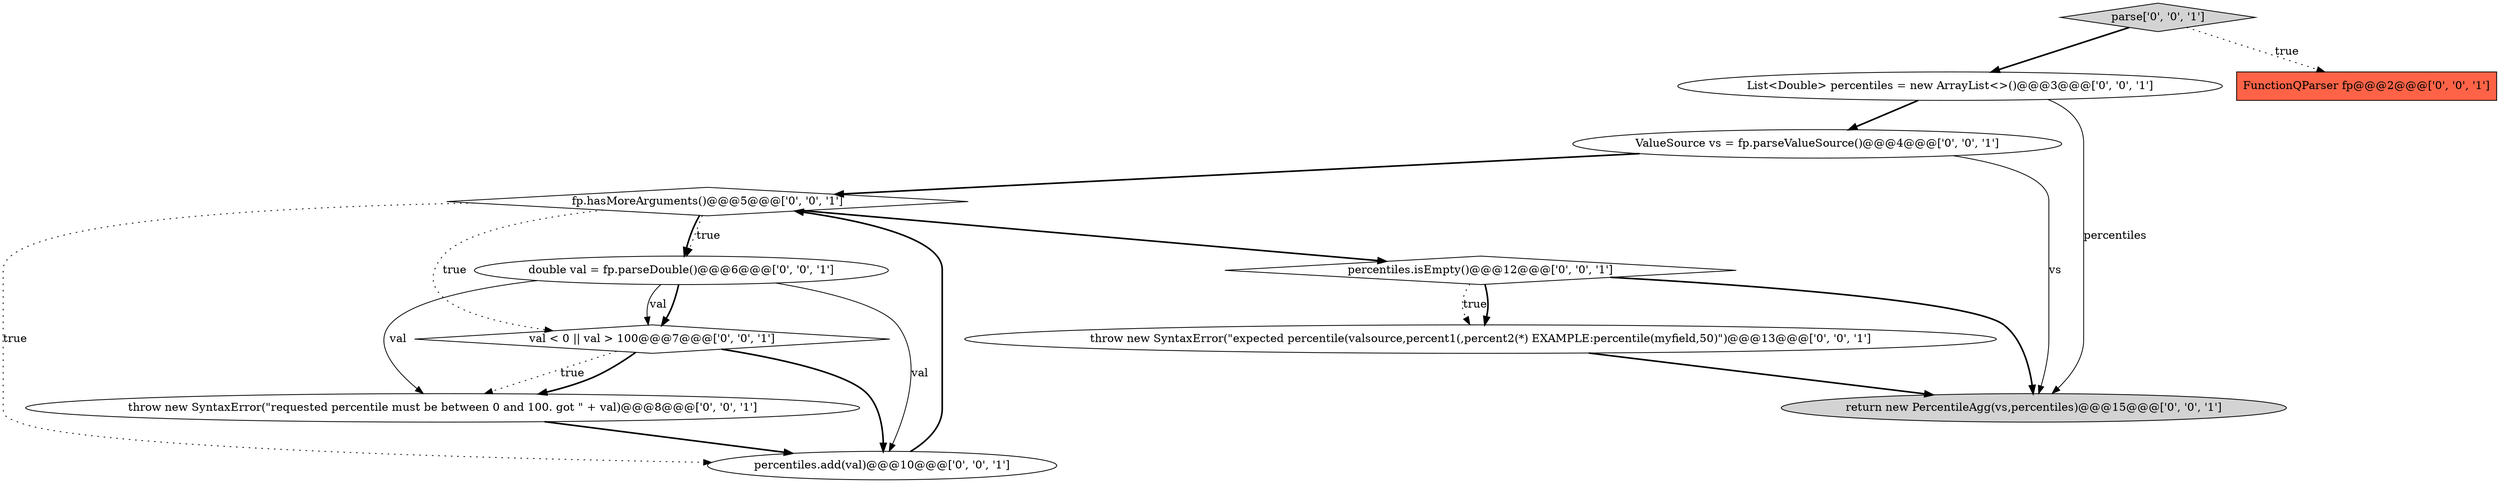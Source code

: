 digraph {
3 [style = filled, label = "List<Double> percentiles = new ArrayList<>()@@@3@@@['0', '0', '1']", fillcolor = white, shape = ellipse image = "AAA0AAABBB3BBB"];
6 [style = filled, label = "FunctionQParser fp@@@2@@@['0', '0', '1']", fillcolor = tomato, shape = box image = "AAA0AAABBB3BBB"];
9 [style = filled, label = "throw new SyntaxError(\"expected percentile(valsource,percent1(,percent2(*) EXAMPLE:percentile(myfield,50)\")@@@13@@@['0', '0', '1']", fillcolor = white, shape = ellipse image = "AAA0AAABBB3BBB"];
5 [style = filled, label = "fp.hasMoreArguments()@@@5@@@['0', '0', '1']", fillcolor = white, shape = diamond image = "AAA0AAABBB3BBB"];
8 [style = filled, label = "val < 0 || val > 100@@@7@@@['0', '0', '1']", fillcolor = white, shape = diamond image = "AAA0AAABBB3BBB"];
0 [style = filled, label = "double val = fp.parseDouble()@@@6@@@['0', '0', '1']", fillcolor = white, shape = ellipse image = "AAA0AAABBB3BBB"];
10 [style = filled, label = "return new PercentileAgg(vs,percentiles)@@@15@@@['0', '0', '1']", fillcolor = lightgray, shape = ellipse image = "AAA0AAABBB3BBB"];
2 [style = filled, label = "percentiles.isEmpty()@@@12@@@['0', '0', '1']", fillcolor = white, shape = diamond image = "AAA0AAABBB3BBB"];
7 [style = filled, label = "throw new SyntaxError(\"requested percentile must be between 0 and 100. got \" + val)@@@8@@@['0', '0', '1']", fillcolor = white, shape = ellipse image = "AAA0AAABBB3BBB"];
1 [style = filled, label = "percentiles.add(val)@@@10@@@['0', '0', '1']", fillcolor = white, shape = ellipse image = "AAA0AAABBB3BBB"];
11 [style = filled, label = "parse['0', '0', '1']", fillcolor = lightgray, shape = diamond image = "AAA0AAABBB3BBB"];
4 [style = filled, label = "ValueSource vs = fp.parseValueSource()@@@4@@@['0', '0', '1']", fillcolor = white, shape = ellipse image = "AAA0AAABBB3BBB"];
5->2 [style = bold, label=""];
5->8 [style = dotted, label="true"];
5->0 [style = dotted, label="true"];
11->3 [style = bold, label=""];
0->1 [style = solid, label="val"];
0->7 [style = solid, label="val"];
2->9 [style = dotted, label="true"];
4->5 [style = bold, label=""];
4->10 [style = solid, label="vs"];
2->10 [style = bold, label=""];
0->8 [style = bold, label=""];
8->7 [style = dotted, label="true"];
8->1 [style = bold, label=""];
2->9 [style = bold, label=""];
5->0 [style = bold, label=""];
11->6 [style = dotted, label="true"];
8->7 [style = bold, label=""];
3->10 [style = solid, label="percentiles"];
5->1 [style = dotted, label="true"];
7->1 [style = bold, label=""];
0->8 [style = solid, label="val"];
3->4 [style = bold, label=""];
9->10 [style = bold, label=""];
1->5 [style = bold, label=""];
}
